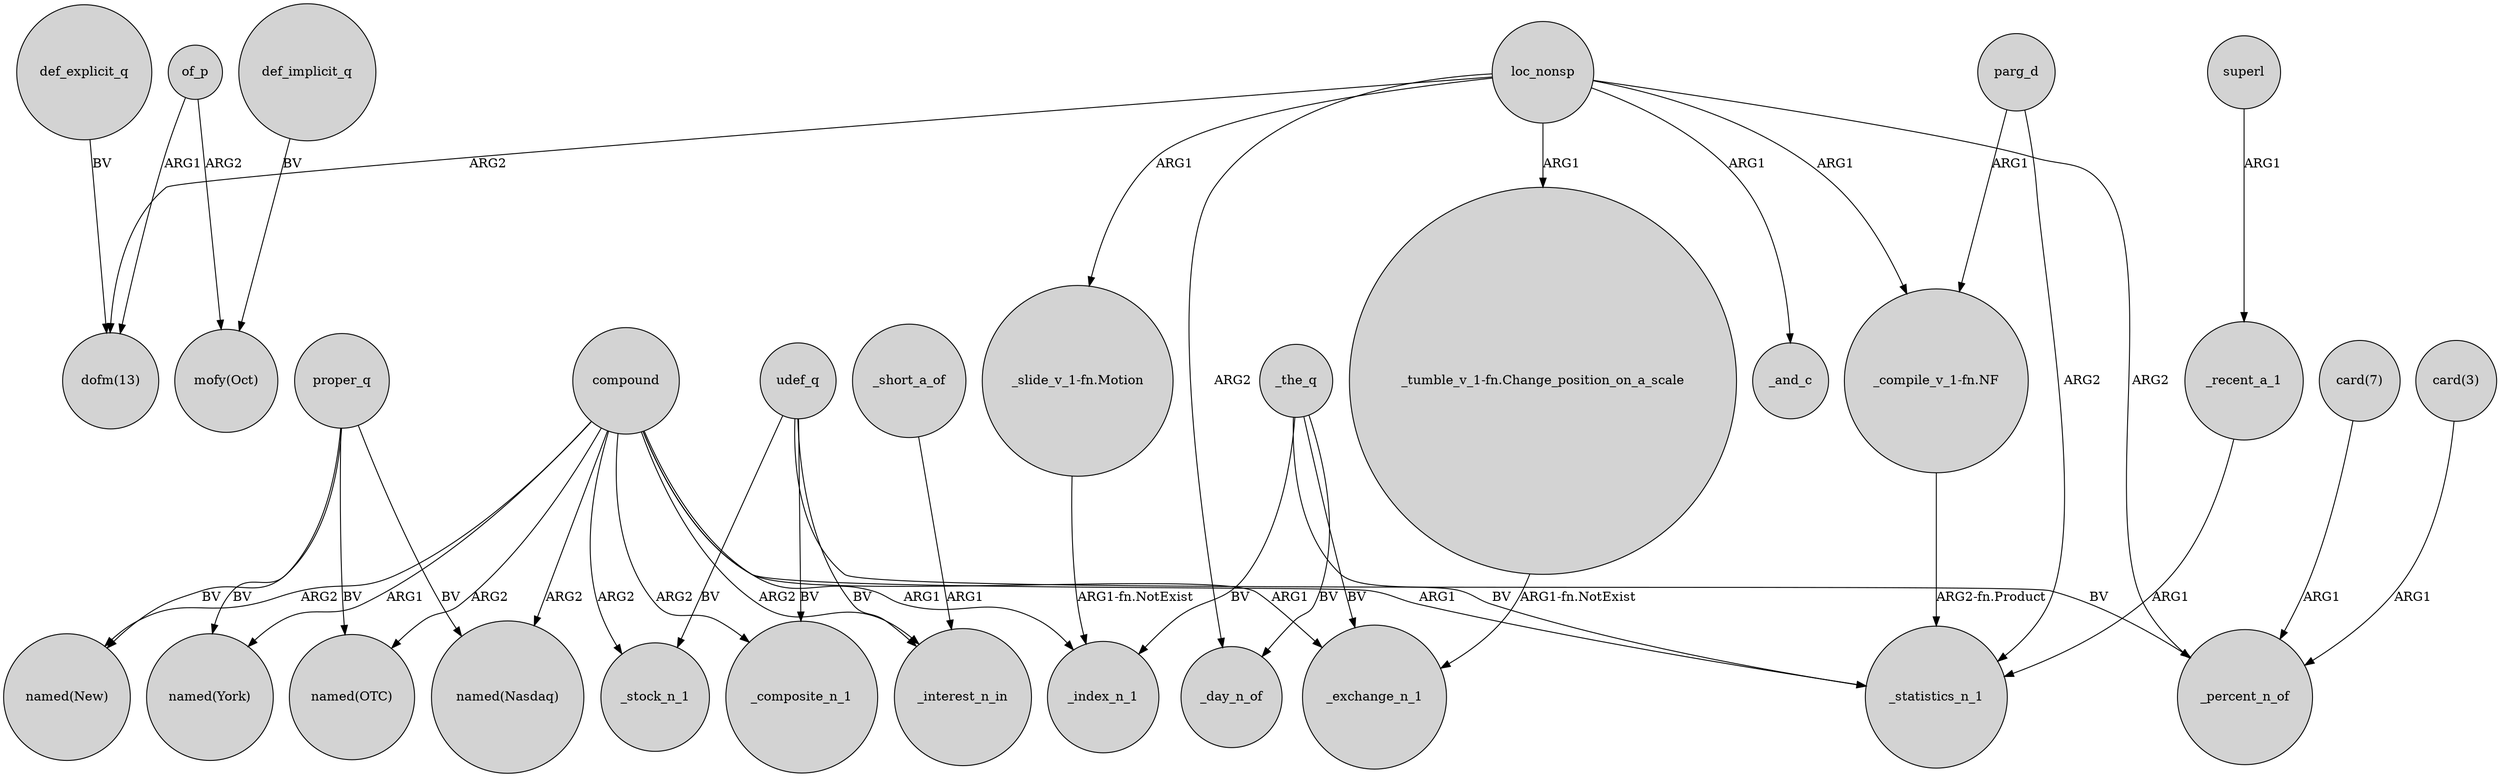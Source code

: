 digraph {
	node [shape=circle style=filled]
	of_p -> "dofm(13)" [label=ARG1]
	loc_nonsp -> _and_c [label=ARG1]
	compound -> "named(OTC)" [label=ARG2]
	loc_nonsp -> "_tumble_v_1-fn.Change_position_on_a_scale" [label=ARG1]
	compound -> "named(New)" [label=ARG2]
	"_compile_v_1-fn.NF" -> _statistics_n_1 [label="ARG2-fn.Product"]
	_the_q -> _statistics_n_1 [label=BV]
	def_implicit_q -> "mofy(Oct)" [label=BV]
	proper_q -> "named(New)" [label=BV]
	loc_nonsp -> "_compile_v_1-fn.NF" [label=ARG1]
	"card(7)" -> _percent_n_of [label=ARG1]
	proper_q -> "named(OTC)" [label=BV]
	udef_q -> _composite_n_1 [label=BV]
	_recent_a_1 -> _statistics_n_1 [label=ARG1]
	of_p -> "mofy(Oct)" [label=ARG2]
	compound -> "named(Nasdaq)" [label=ARG2]
	proper_q -> "named(Nasdaq)" [label=BV]
	udef_q -> _interest_n_in [label=BV]
	parg_d -> "_compile_v_1-fn.NF" [label=ARG1]
	superl -> _recent_a_1 [label=ARG1]
	compound -> _interest_n_in [label=ARG2]
	loc_nonsp -> "_slide_v_1-fn.Motion" [label=ARG1]
	compound -> _stock_n_1 [label=ARG2]
	_the_q -> _day_n_of [label=BV]
	compound -> _statistics_n_1 [label=ARG1]
	udef_q -> _stock_n_1 [label=BV]
	compound -> "named(York)" [label=ARG1]
	loc_nonsp -> "dofm(13)" [label=ARG2]
	compound -> _exchange_n_1 [label=ARG1]
	loc_nonsp -> _percent_n_of [label=ARG2]
	"_tumble_v_1-fn.Change_position_on_a_scale" -> _exchange_n_1 [label="ARG1-fn.NotExist"]
	def_explicit_q -> "dofm(13)" [label=BV]
	loc_nonsp -> _day_n_of [label=ARG2]
	_the_q -> _index_n_1 [label=BV]
	udef_q -> _percent_n_of [label=BV]
	parg_d -> _statistics_n_1 [label=ARG2]
	proper_q -> "named(York)" [label=BV]
	compound -> _composite_n_1 [label=ARG2]
	"_slide_v_1-fn.Motion" -> _index_n_1 [label="ARG1-fn.NotExist"]
	_short_a_of -> _interest_n_in [label=ARG1]
	"card(3)" -> _percent_n_of [label=ARG1]
	_the_q -> _exchange_n_1 [label=BV]
	compound -> _index_n_1 [label=ARG1]
}
